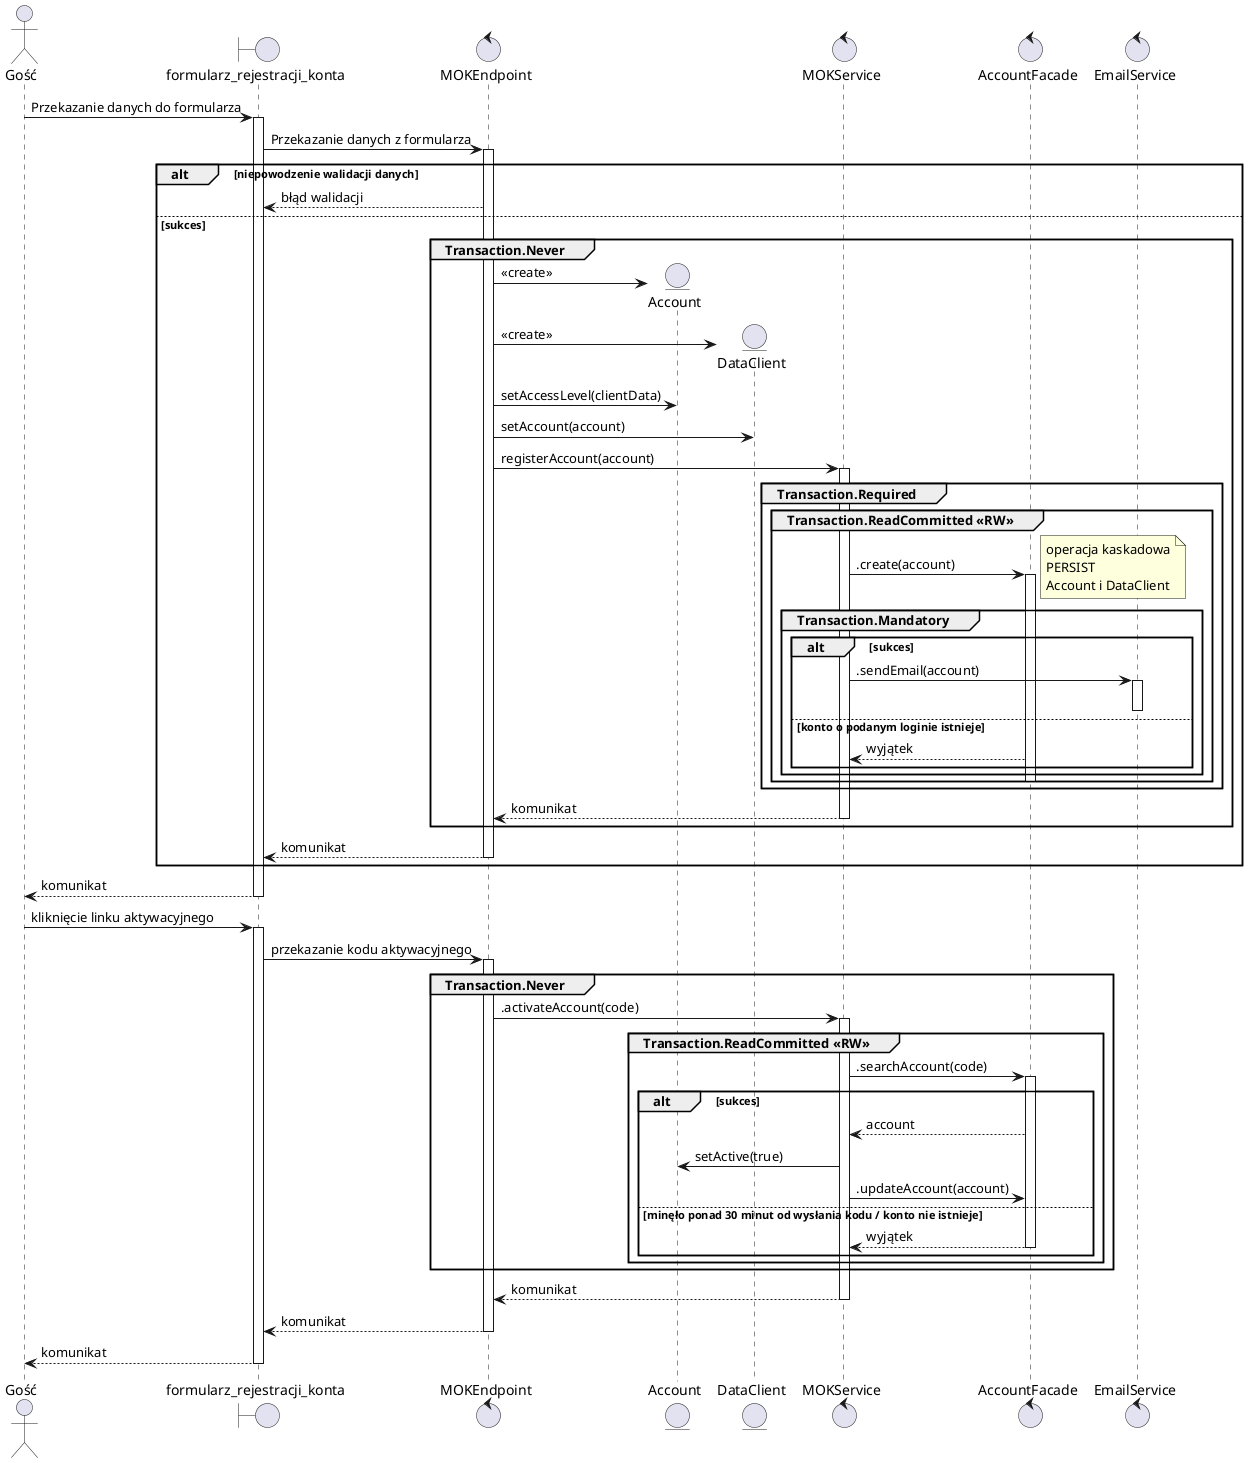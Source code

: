 TODO: ogarnąć transakcje czy git 
@startuml MOK.1 - Zarejstruj


actor Gość as guest
boundary formularz_rejestracji_konta as gui
control MOKEndpoint as endpoint
entity Account as account
entity DataClient as clientData
control MOKService as service
control AccountFacade as accFacade
control EmailService as emailService

guest -> gui ++ : Przekazanie danych do formularza
gui -> endpoint ++ : Przekazanie danych z formularza

alt niepowodzenie walidacji danych
    endpoint --> gui : błąd walidacji
else sukces
    group Transaction.Never

        endpoint -> account **: <<create>>
        endpoint -> clientData **: <<create>>
        endpoint -> account : setAccessLevel(clientData)
        endpoint -> clientData: setAccount(account)
        endpoint -> service  ++: registerAccount(account)

        group Transaction.Required
            group Transaction.ReadCommitted <<RW>>
                service -> accFacade ++: .create(account)
                group Transaction.Mandatory
                    note right
                        operacja kaskadowa
                        PERSIST
                        Account i DataClient
                    end note
                    alt sukces
                        ' accFacade --> service : id
                        service -> emailService ++: .sendEmail(account)
                        deactivate
                    else konto o podanym loginie istnieje
                        accFacade --> service : wyjątek
                    end
                    
                end

                deactivate accFacade
                
            end
        end

        return komunikat

    end
    
    return komunikat
end

return komunikat

guest -> gui ++: kliknięcie linku aktywacyjnego
gui -> endpoint ++: przekazanie kodu aktywacyjnego
group Transaction.Never
    endpoint -> service ++: .activateAccount(code)
    
    group Transaction.ReadCommitted <<RW>>
        service -> accFacade ++: .searchAccount(code)

        alt sukces
            accFacade --> service : account
            service -> account: setActive(true)
            service -> accFacade : .updateAccount(account)
        else minęło ponad 30 minut od wysłania kodu / konto nie istnieje
            accFacade --> service : wyjątek
            deactivate
        end

    end
end
return komunikat
return komunikat
return komunikat

@enduml

1. Użytkownik wprowadza dane do formularza
2. Formularz przekazuje dane do systemu
3. System sprawdza poprawność danych
3a. Jeśli dane są niepoprawne, zwracany jest błąd
4. System wprowadza dane do bazy danych, tworząc konto użytkownika
4a. Jeśli konto o podanym loginie istnieje, zwracany jest błąd
6. Użytkownik otrzymuje email z kodem aktywacyjnym
7. Użytkownik klika link aktywacyjny w ciągu 30min
7a. Użytkownik nie klika linku aktywacyjnego, system usuwa konto
8. konto zostaje aktywowane